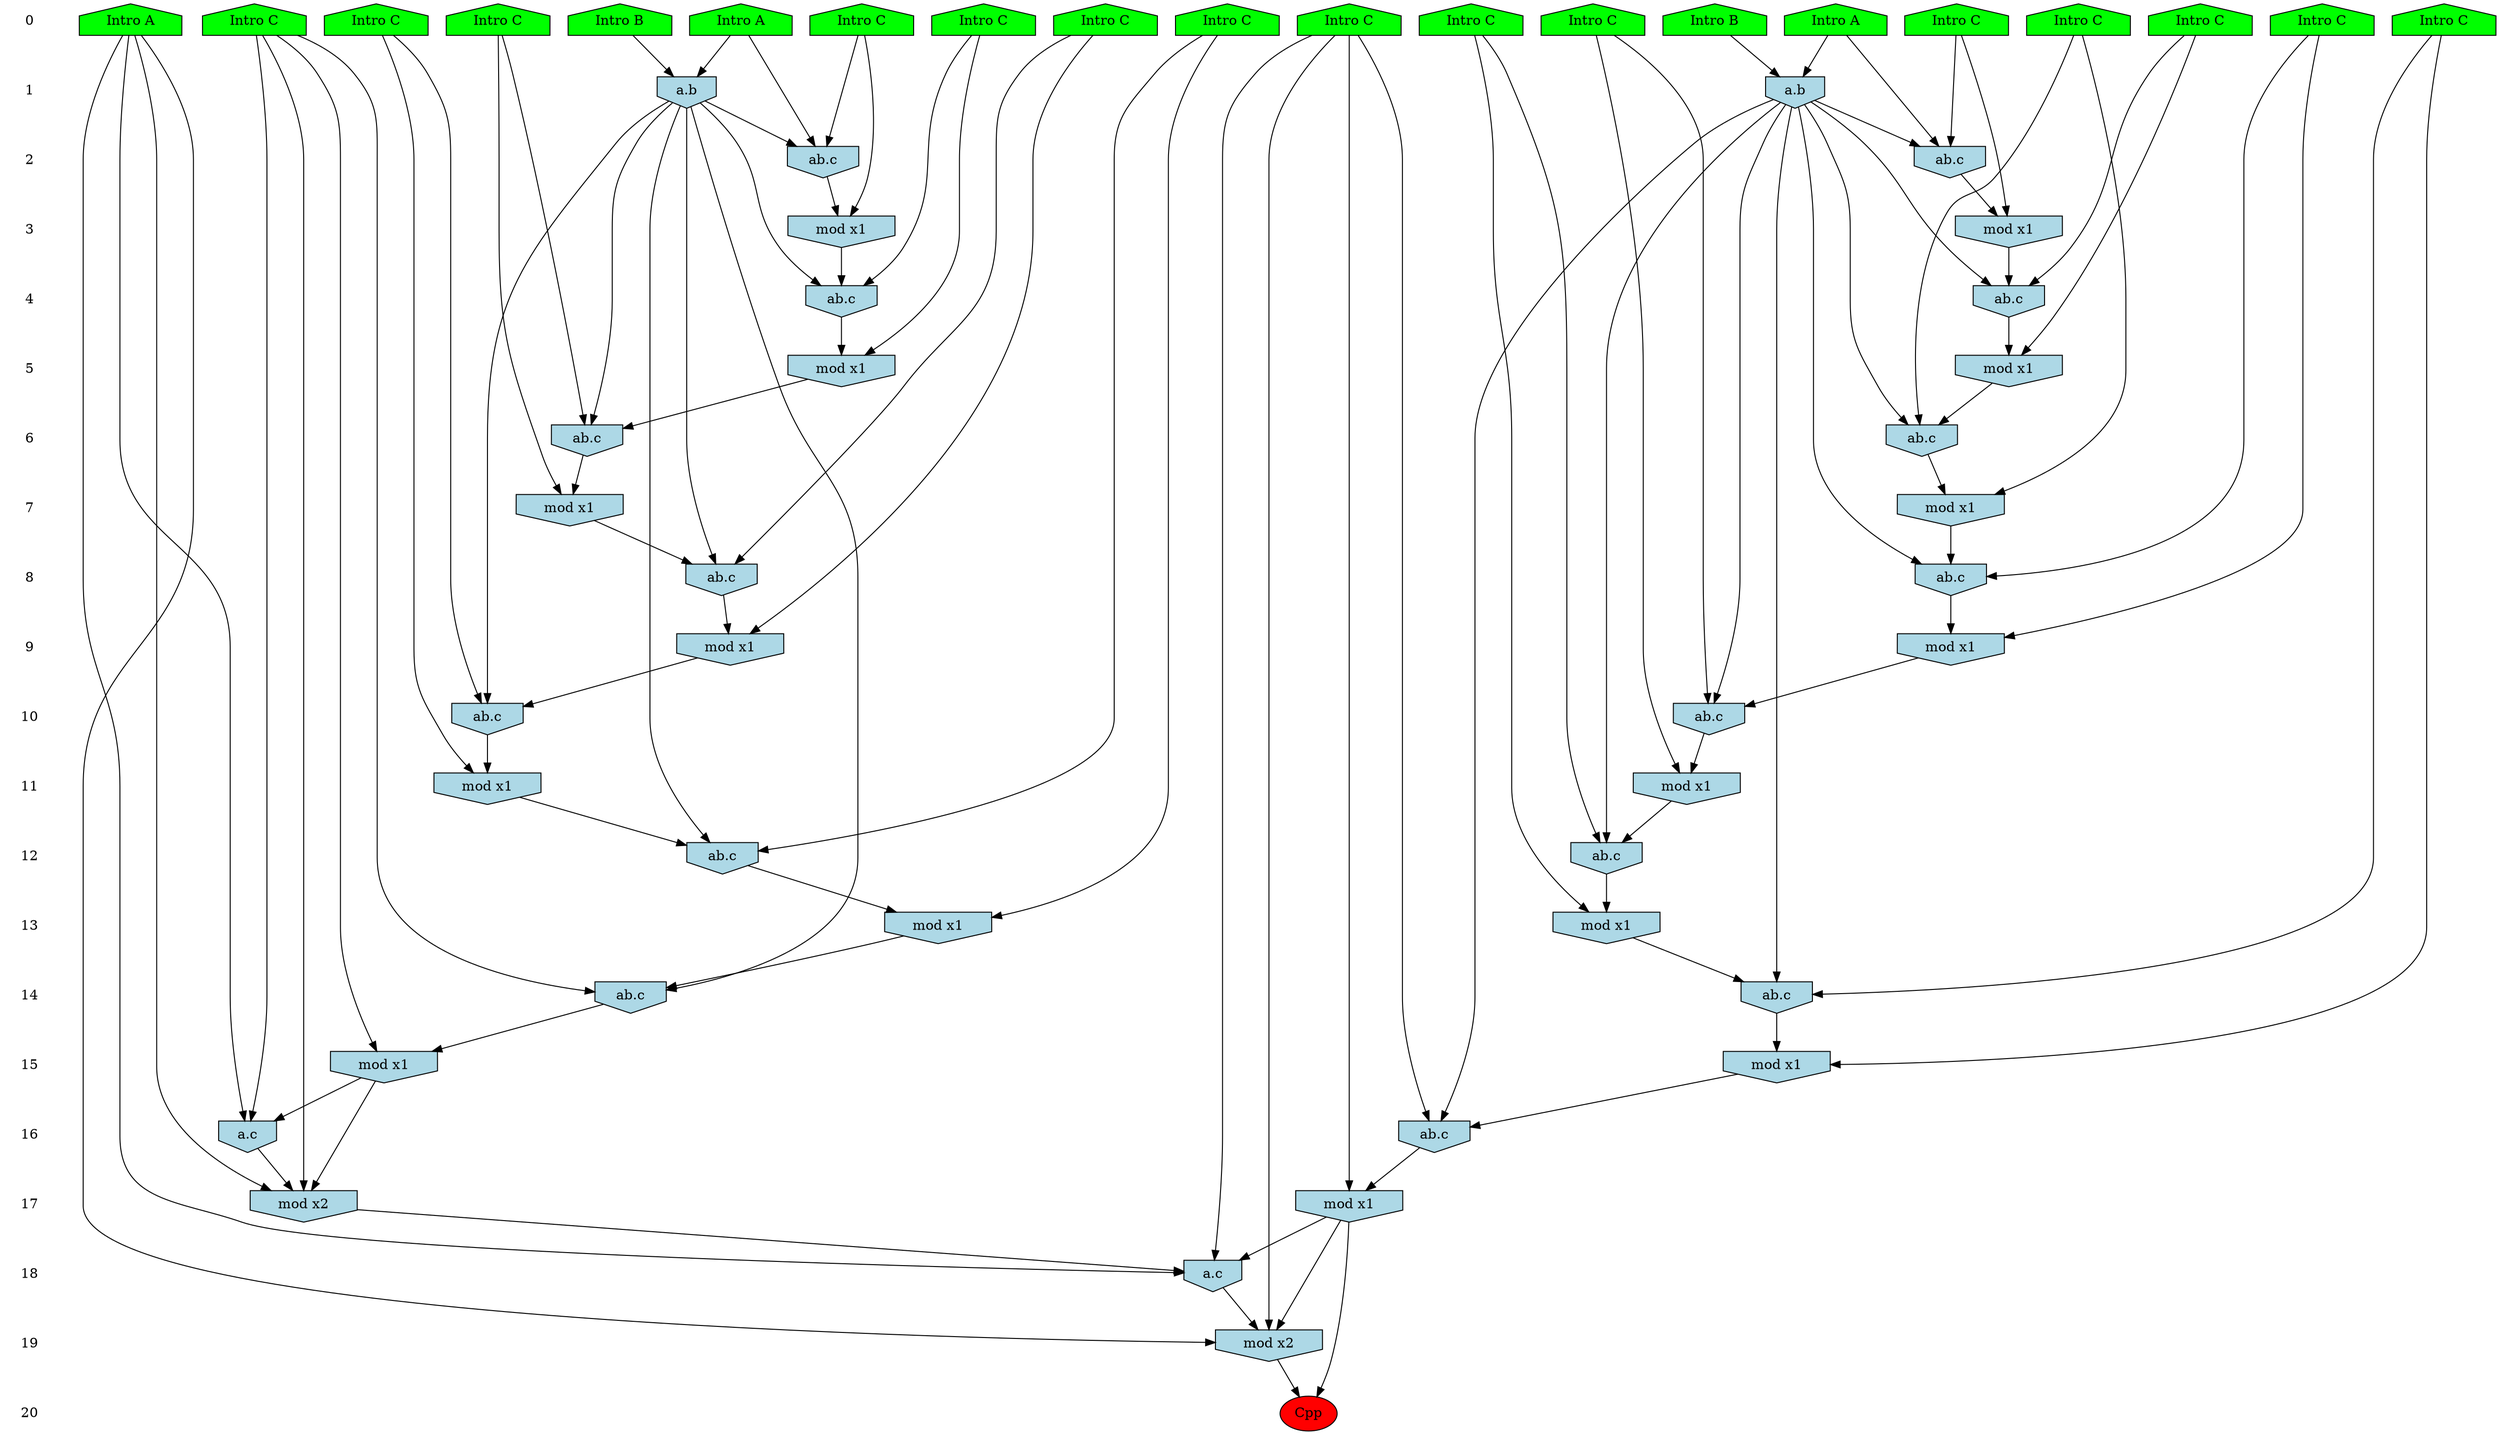 /* Compression of 1 causal flows obtained in average at 1.789440E+01 t.u */
/* Compressed causal flows were: [3183] */
digraph G{
 ranksep=.5 ; 
{ rank = same ; "0" [shape=plaintext] ; node_1 [label ="Intro A", shape=house, style=filled, fillcolor=green] ;
node_2 [label ="Intro B", shape=house, style=filled, fillcolor=green] ;
node_3 [label ="Intro B", shape=house, style=filled, fillcolor=green] ;
node_4 [label ="Intro A", shape=house, style=filled, fillcolor=green] ;
node_5 [label ="Intro A", shape=house, style=filled, fillcolor=green] ;
node_6 [label ="Intro C", shape=house, style=filled, fillcolor=green] ;
node_7 [label ="Intro C", shape=house, style=filled, fillcolor=green] ;
node_8 [label ="Intro C", shape=house, style=filled, fillcolor=green] ;
node_9 [label ="Intro C", shape=house, style=filled, fillcolor=green] ;
node_10 [label ="Intro C", shape=house, style=filled, fillcolor=green] ;
node_11 [label ="Intro C", shape=house, style=filled, fillcolor=green] ;
node_12 [label ="Intro C", shape=house, style=filled, fillcolor=green] ;
node_13 [label ="Intro C", shape=house, style=filled, fillcolor=green] ;
node_14 [label ="Intro C", shape=house, style=filled, fillcolor=green] ;
node_15 [label ="Intro C", shape=house, style=filled, fillcolor=green] ;
node_16 [label ="Intro C", shape=house, style=filled, fillcolor=green] ;
node_17 [label ="Intro C", shape=house, style=filled, fillcolor=green] ;
node_18 [label ="Intro C", shape=house, style=filled, fillcolor=green] ;
node_19 [label ="Intro C", shape=house, style=filled, fillcolor=green] ;
node_20 [label ="Intro C", shape=house, style=filled, fillcolor=green] ;
}
{ rank = same ; "1" [shape=plaintext] ; node_21 [label="a.b", shape=invhouse, style=filled, fillcolor = lightblue] ;
node_28 [label="a.b", shape=invhouse, style=filled, fillcolor = lightblue] ;
}
{ rank = same ; "2" [shape=plaintext] ; node_22 [label="ab.c", shape=invhouse, style=filled, fillcolor = lightblue] ;
node_29 [label="ab.c", shape=invhouse, style=filled, fillcolor = lightblue] ;
}
{ rank = same ; "3" [shape=plaintext] ; node_23 [label="mod x1", shape=invhouse, style=filled, fillcolor = lightblue] ;
node_32 [label="mod x1", shape=invhouse, style=filled, fillcolor = lightblue] ;
}
{ rank = same ; "4" [shape=plaintext] ; node_24 [label="ab.c", shape=invhouse, style=filled, fillcolor = lightblue] ;
node_33 [label="ab.c", shape=invhouse, style=filled, fillcolor = lightblue] ;
}
{ rank = same ; "5" [shape=plaintext] ; node_25 [label="mod x1", shape=invhouse, style=filled, fillcolor = lightblue] ;
node_34 [label="mod x1", shape=invhouse, style=filled, fillcolor = lightblue] ;
}
{ rank = same ; "6" [shape=plaintext] ; node_26 [label="ab.c", shape=invhouse, style=filled, fillcolor = lightblue] ;
node_35 [label="ab.c", shape=invhouse, style=filled, fillcolor = lightblue] ;
}
{ rank = same ; "7" [shape=plaintext] ; node_27 [label="mod x1", shape=invhouse, style=filled, fillcolor = lightblue] ;
node_40 [label="mod x1", shape=invhouse, style=filled, fillcolor = lightblue] ;
}
{ rank = same ; "8" [shape=plaintext] ; node_30 [label="ab.c", shape=invhouse, style=filled, fillcolor = lightblue] ;
node_41 [label="ab.c", shape=invhouse, style=filled, fillcolor = lightblue] ;
}
{ rank = same ; "9" [shape=plaintext] ; node_31 [label="mod x1", shape=invhouse, style=filled, fillcolor = lightblue] ;
node_42 [label="mod x1", shape=invhouse, style=filled, fillcolor = lightblue] ;
}
{ rank = same ; "10" [shape=plaintext] ; node_36 [label="ab.c", shape=invhouse, style=filled, fillcolor = lightblue] ;
node_44 [label="ab.c", shape=invhouse, style=filled, fillcolor = lightblue] ;
}
{ rank = same ; "11" [shape=plaintext] ; node_37 [label="mod x1", shape=invhouse, style=filled, fillcolor = lightblue] ;
node_45 [label="mod x1", shape=invhouse, style=filled, fillcolor = lightblue] ;
}
{ rank = same ; "12" [shape=plaintext] ; node_38 [label="ab.c", shape=invhouse, style=filled, fillcolor = lightblue] ;
node_46 [label="ab.c", shape=invhouse, style=filled, fillcolor = lightblue] ;
}
{ rank = same ; "13" [shape=plaintext] ; node_39 [label="mod x1", shape=invhouse, style=filled, fillcolor = lightblue] ;
node_47 [label="mod x1", shape=invhouse, style=filled, fillcolor = lightblue] ;
}
{ rank = same ; "14" [shape=plaintext] ; node_43 [label="ab.c", shape=invhouse, style=filled, fillcolor = lightblue] ;
node_48 [label="ab.c", shape=invhouse, style=filled, fillcolor = lightblue] ;
}
{ rank = same ; "15" [shape=plaintext] ; node_49 [label="mod x1", shape=invhouse, style=filled, fillcolor = lightblue] ;
node_52 [label="mod x1", shape=invhouse, style=filled, fillcolor = lightblue] ;
}
{ rank = same ; "16" [shape=plaintext] ; node_50 [label="ab.c", shape=invhouse, style=filled, fillcolor = lightblue] ;
node_53 [label="a.c", shape=invhouse, style=filled, fillcolor = lightblue] ;
}
{ rank = same ; "17" [shape=plaintext] ; node_51 [label="mod x1", shape=invhouse, style=filled, fillcolor = lightblue] ;
node_54 [label="mod x2", shape=invhouse, style=filled, fillcolor = lightblue] ;
}
{ rank = same ; "18" [shape=plaintext] ; node_55 [label="a.c", shape=invhouse, style=filled, fillcolor = lightblue] ;
}
{ rank = same ; "19" [shape=plaintext] ; node_56 [label="mod x2", shape=invhouse, style=filled, fillcolor = lightblue] ;
}
{ rank = same ; "20" [shape=plaintext] ; node_57 [label ="Cpp", style=filled, fillcolor=red] ;
}
"0" -> "1" [style="invis"]; 
"1" -> "2" [style="invis"]; 
"2" -> "3" [style="invis"]; 
"3" -> "4" [style="invis"]; 
"4" -> "5" [style="invis"]; 
"5" -> "6" [style="invis"]; 
"6" -> "7" [style="invis"]; 
"7" -> "8" [style="invis"]; 
"8" -> "9" [style="invis"]; 
"9" -> "10" [style="invis"]; 
"10" -> "11" [style="invis"]; 
"11" -> "12" [style="invis"]; 
"12" -> "13" [style="invis"]; 
"13" -> "14" [style="invis"]; 
"14" -> "15" [style="invis"]; 
"15" -> "16" [style="invis"]; 
"16" -> "17" [style="invis"]; 
"17" -> "18" [style="invis"]; 
"18" -> "19" [style="invis"]; 
"19" -> "20" [style="invis"]; 
node_1 -> node_21
node_2 -> node_21
node_1 -> node_22
node_9 -> node_22
node_21 -> node_22
node_9 -> node_23
node_22 -> node_23
node_6 -> node_24
node_21 -> node_24
node_23 -> node_24
node_6 -> node_25
node_24 -> node_25
node_17 -> node_26
node_21 -> node_26
node_25 -> node_26
node_17 -> node_27
node_26 -> node_27
node_3 -> node_28
node_4 -> node_28
node_4 -> node_29
node_19 -> node_29
node_28 -> node_29
node_20 -> node_30
node_21 -> node_30
node_27 -> node_30
node_20 -> node_31
node_30 -> node_31
node_19 -> node_32
node_29 -> node_32
node_8 -> node_33
node_28 -> node_33
node_32 -> node_33
node_8 -> node_34
node_33 -> node_34
node_7 -> node_35
node_28 -> node_35
node_34 -> node_35
node_13 -> node_36
node_21 -> node_36
node_31 -> node_36
node_13 -> node_37
node_36 -> node_37
node_14 -> node_38
node_21 -> node_38
node_37 -> node_38
node_14 -> node_39
node_38 -> node_39
node_7 -> node_40
node_35 -> node_40
node_10 -> node_41
node_28 -> node_41
node_40 -> node_41
node_10 -> node_42
node_41 -> node_42
node_16 -> node_43
node_21 -> node_43
node_39 -> node_43
node_11 -> node_44
node_28 -> node_44
node_42 -> node_44
node_11 -> node_45
node_44 -> node_45
node_12 -> node_46
node_28 -> node_46
node_45 -> node_46
node_12 -> node_47
node_46 -> node_47
node_15 -> node_48
node_28 -> node_48
node_47 -> node_48
node_16 -> node_49
node_43 -> node_49
node_18 -> node_50
node_21 -> node_50
node_49 -> node_50
node_18 -> node_51
node_50 -> node_51
node_15 -> node_52
node_48 -> node_52
node_5 -> node_53
node_15 -> node_53
node_52 -> node_53
node_5 -> node_54
node_15 -> node_54
node_52 -> node_54
node_53 -> node_54
node_5 -> node_55
node_18 -> node_55
node_51 -> node_55
node_54 -> node_55
node_5 -> node_56
node_18 -> node_56
node_51 -> node_56
node_55 -> node_56
node_51 -> node_57
node_56 -> node_57
}
/*
 Dot generation time: 0.000336
*/